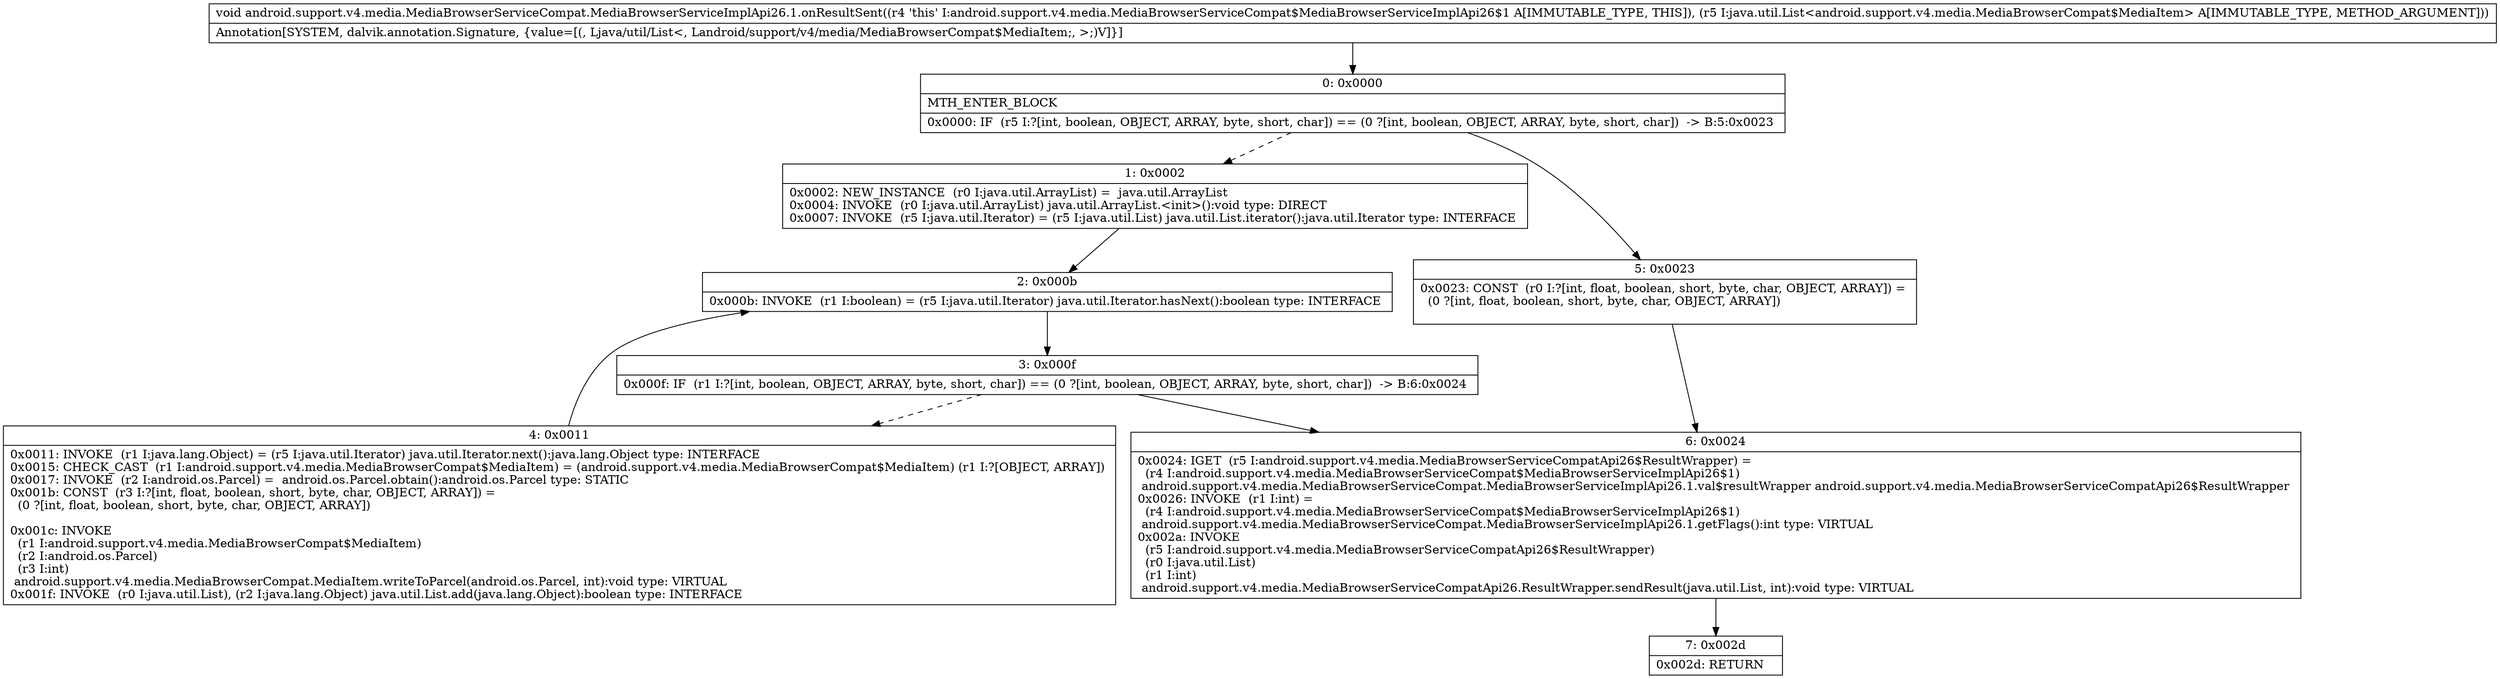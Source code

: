 digraph "CFG forandroid.support.v4.media.MediaBrowserServiceCompat.MediaBrowserServiceImplApi26.1.onResultSent(Ljava\/util\/List;)V" {
Node_0 [shape=record,label="{0\:\ 0x0000|MTH_ENTER_BLOCK\l|0x0000: IF  (r5 I:?[int, boolean, OBJECT, ARRAY, byte, short, char]) == (0 ?[int, boolean, OBJECT, ARRAY, byte, short, char])  \-\> B:5:0x0023 \l}"];
Node_1 [shape=record,label="{1\:\ 0x0002|0x0002: NEW_INSTANCE  (r0 I:java.util.ArrayList) =  java.util.ArrayList \l0x0004: INVOKE  (r0 I:java.util.ArrayList) java.util.ArrayList.\<init\>():void type: DIRECT \l0x0007: INVOKE  (r5 I:java.util.Iterator) = (r5 I:java.util.List) java.util.List.iterator():java.util.Iterator type: INTERFACE \l}"];
Node_2 [shape=record,label="{2\:\ 0x000b|0x000b: INVOKE  (r1 I:boolean) = (r5 I:java.util.Iterator) java.util.Iterator.hasNext():boolean type: INTERFACE \l}"];
Node_3 [shape=record,label="{3\:\ 0x000f|0x000f: IF  (r1 I:?[int, boolean, OBJECT, ARRAY, byte, short, char]) == (0 ?[int, boolean, OBJECT, ARRAY, byte, short, char])  \-\> B:6:0x0024 \l}"];
Node_4 [shape=record,label="{4\:\ 0x0011|0x0011: INVOKE  (r1 I:java.lang.Object) = (r5 I:java.util.Iterator) java.util.Iterator.next():java.lang.Object type: INTERFACE \l0x0015: CHECK_CAST  (r1 I:android.support.v4.media.MediaBrowserCompat$MediaItem) = (android.support.v4.media.MediaBrowserCompat$MediaItem) (r1 I:?[OBJECT, ARRAY]) \l0x0017: INVOKE  (r2 I:android.os.Parcel) =  android.os.Parcel.obtain():android.os.Parcel type: STATIC \l0x001b: CONST  (r3 I:?[int, float, boolean, short, byte, char, OBJECT, ARRAY]) = \l  (0 ?[int, float, boolean, short, byte, char, OBJECT, ARRAY])\l \l0x001c: INVOKE  \l  (r1 I:android.support.v4.media.MediaBrowserCompat$MediaItem)\l  (r2 I:android.os.Parcel)\l  (r3 I:int)\l android.support.v4.media.MediaBrowserCompat.MediaItem.writeToParcel(android.os.Parcel, int):void type: VIRTUAL \l0x001f: INVOKE  (r0 I:java.util.List), (r2 I:java.lang.Object) java.util.List.add(java.lang.Object):boolean type: INTERFACE \l}"];
Node_5 [shape=record,label="{5\:\ 0x0023|0x0023: CONST  (r0 I:?[int, float, boolean, short, byte, char, OBJECT, ARRAY]) = \l  (0 ?[int, float, boolean, short, byte, char, OBJECT, ARRAY])\l \l}"];
Node_6 [shape=record,label="{6\:\ 0x0024|0x0024: IGET  (r5 I:android.support.v4.media.MediaBrowserServiceCompatApi26$ResultWrapper) = \l  (r4 I:android.support.v4.media.MediaBrowserServiceCompat$MediaBrowserServiceImplApi26$1)\l android.support.v4.media.MediaBrowserServiceCompat.MediaBrowserServiceImplApi26.1.val$resultWrapper android.support.v4.media.MediaBrowserServiceCompatApi26$ResultWrapper \l0x0026: INVOKE  (r1 I:int) = \l  (r4 I:android.support.v4.media.MediaBrowserServiceCompat$MediaBrowserServiceImplApi26$1)\l android.support.v4.media.MediaBrowserServiceCompat.MediaBrowserServiceImplApi26.1.getFlags():int type: VIRTUAL \l0x002a: INVOKE  \l  (r5 I:android.support.v4.media.MediaBrowserServiceCompatApi26$ResultWrapper)\l  (r0 I:java.util.List)\l  (r1 I:int)\l android.support.v4.media.MediaBrowserServiceCompatApi26.ResultWrapper.sendResult(java.util.List, int):void type: VIRTUAL \l}"];
Node_7 [shape=record,label="{7\:\ 0x002d|0x002d: RETURN   \l}"];
MethodNode[shape=record,label="{void android.support.v4.media.MediaBrowserServiceCompat.MediaBrowserServiceImplApi26.1.onResultSent((r4 'this' I:android.support.v4.media.MediaBrowserServiceCompat$MediaBrowserServiceImplApi26$1 A[IMMUTABLE_TYPE, THIS]), (r5 I:java.util.List\<android.support.v4.media.MediaBrowserCompat$MediaItem\> A[IMMUTABLE_TYPE, METHOD_ARGUMENT]))  | Annotation[SYSTEM, dalvik.annotation.Signature, \{value=[(, Ljava\/util\/List\<, Landroid\/support\/v4\/media\/MediaBrowserCompat$MediaItem;, \>;)V]\}]\l}"];
MethodNode -> Node_0;
Node_0 -> Node_1[style=dashed];
Node_0 -> Node_5;
Node_1 -> Node_2;
Node_2 -> Node_3;
Node_3 -> Node_4[style=dashed];
Node_3 -> Node_6;
Node_4 -> Node_2;
Node_5 -> Node_6;
Node_6 -> Node_7;
}

